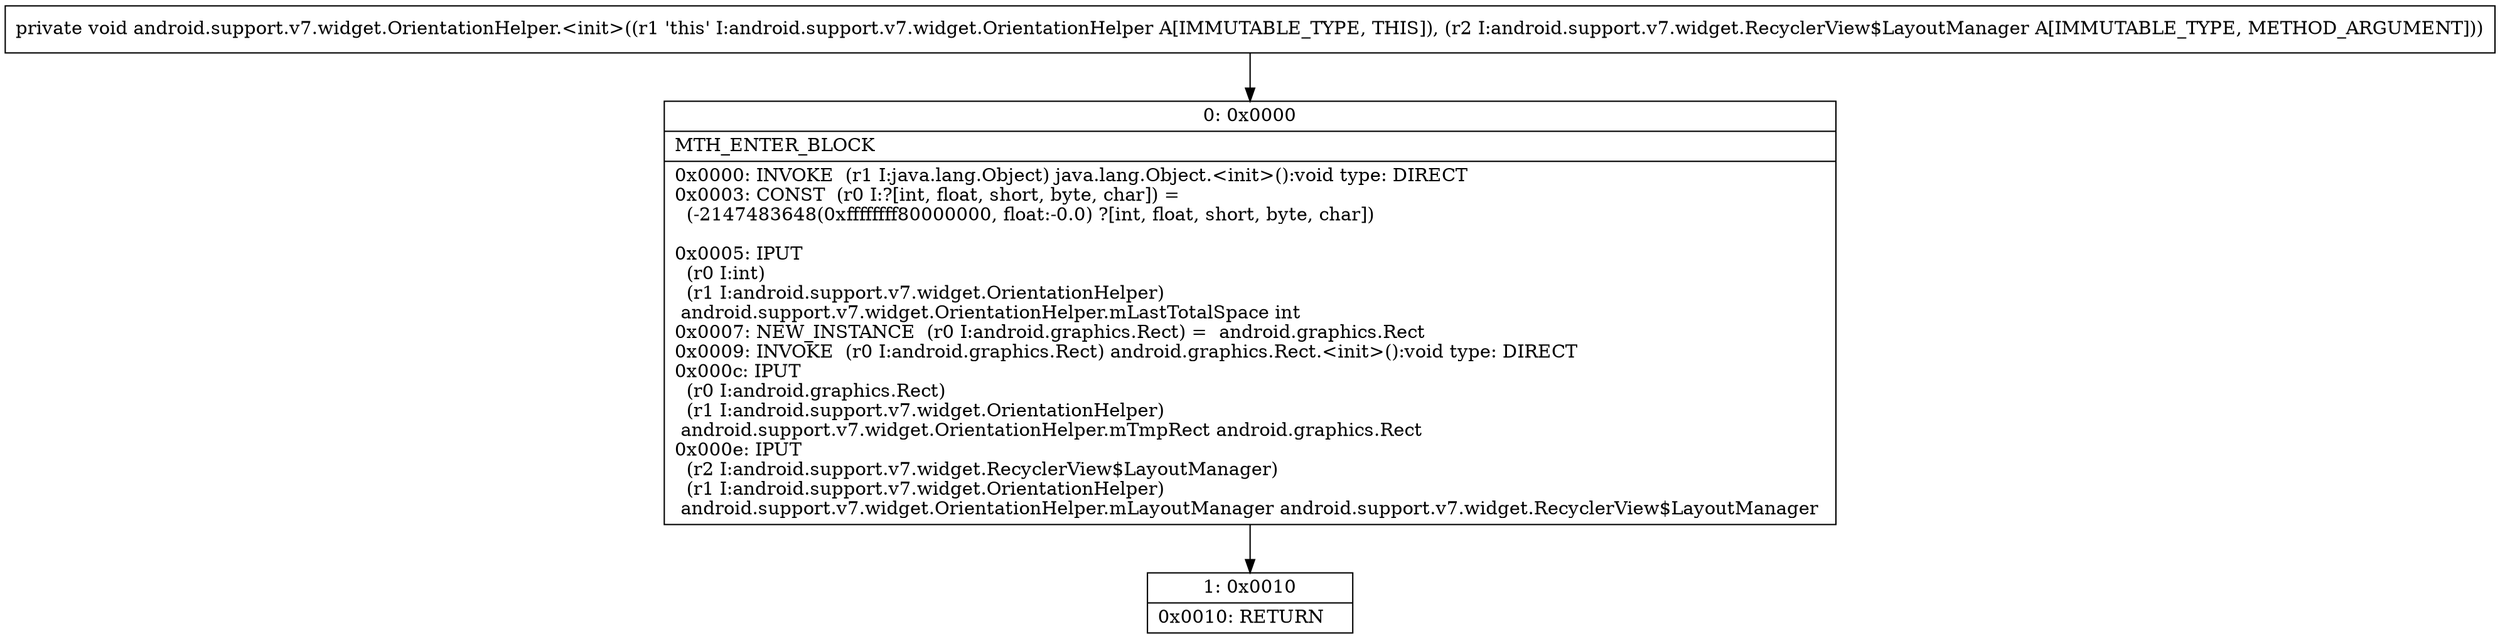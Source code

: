 digraph "CFG forandroid.support.v7.widget.OrientationHelper.\<init\>(Landroid\/support\/v7\/widget\/RecyclerView$LayoutManager;)V" {
Node_0 [shape=record,label="{0\:\ 0x0000|MTH_ENTER_BLOCK\l|0x0000: INVOKE  (r1 I:java.lang.Object) java.lang.Object.\<init\>():void type: DIRECT \l0x0003: CONST  (r0 I:?[int, float, short, byte, char]) = \l  (\-2147483648(0xffffffff80000000, float:\-0.0) ?[int, float, short, byte, char])\l \l0x0005: IPUT  \l  (r0 I:int)\l  (r1 I:android.support.v7.widget.OrientationHelper)\l android.support.v7.widget.OrientationHelper.mLastTotalSpace int \l0x0007: NEW_INSTANCE  (r0 I:android.graphics.Rect) =  android.graphics.Rect \l0x0009: INVOKE  (r0 I:android.graphics.Rect) android.graphics.Rect.\<init\>():void type: DIRECT \l0x000c: IPUT  \l  (r0 I:android.graphics.Rect)\l  (r1 I:android.support.v7.widget.OrientationHelper)\l android.support.v7.widget.OrientationHelper.mTmpRect android.graphics.Rect \l0x000e: IPUT  \l  (r2 I:android.support.v7.widget.RecyclerView$LayoutManager)\l  (r1 I:android.support.v7.widget.OrientationHelper)\l android.support.v7.widget.OrientationHelper.mLayoutManager android.support.v7.widget.RecyclerView$LayoutManager \l}"];
Node_1 [shape=record,label="{1\:\ 0x0010|0x0010: RETURN   \l}"];
MethodNode[shape=record,label="{private void android.support.v7.widget.OrientationHelper.\<init\>((r1 'this' I:android.support.v7.widget.OrientationHelper A[IMMUTABLE_TYPE, THIS]), (r2 I:android.support.v7.widget.RecyclerView$LayoutManager A[IMMUTABLE_TYPE, METHOD_ARGUMENT])) }"];
MethodNode -> Node_0;
Node_0 -> Node_1;
}

